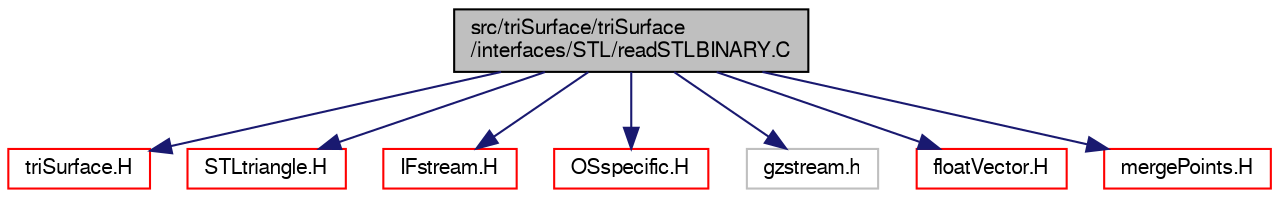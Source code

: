 digraph "src/triSurface/triSurface/interfaces/STL/readSTLBINARY.C"
{
  bgcolor="transparent";
  edge [fontname="FreeSans",fontsize="10",labelfontname="FreeSans",labelfontsize="10"];
  node [fontname="FreeSans",fontsize="10",shape=record];
  Node0 [label="src/triSurface/triSurface\l/interfaces/STL/readSTLBINARY.C",height=0.2,width=0.4,color="black", fillcolor="grey75", style="filled", fontcolor="black"];
  Node0 -> Node1 [color="midnightblue",fontsize="10",style="solid",fontname="FreeSans"];
  Node1 [label="triSurface.H",height=0.2,width=0.4,color="red",URL="$a17024.html"];
  Node0 -> Node166 [color="midnightblue",fontsize="10",style="solid",fontname="FreeSans"];
  Node166 [label="STLtriangle.H",height=0.2,width=0.4,color="red",URL="$a39704.html"];
  Node0 -> Node169 [color="midnightblue",fontsize="10",style="solid",fontname="FreeSans"];
  Node169 [label="IFstream.H",height=0.2,width=0.4,color="red",URL="$a09059.html"];
  Node0 -> Node171 [color="midnightblue",fontsize="10",style="solid",fontname="FreeSans"];
  Node171 [label="OSspecific.H",height=0.2,width=0.4,color="red",URL="$a10370.html",tooltip="Functions used by OpenFOAM that are specific to POSIX compliant operating systems and need to be repl..."];
  Node0 -> Node175 [color="midnightblue",fontsize="10",style="solid",fontname="FreeSans"];
  Node175 [label="gzstream.h",height=0.2,width=0.4,color="grey75"];
  Node0 -> Node176 [color="midnightblue",fontsize="10",style="solid",fontname="FreeSans"];
  Node176 [label="floatVector.H",height=0.2,width=0.4,color="red",URL="$a12806.html"];
  Node0 -> Node177 [color="midnightblue",fontsize="10",style="solid",fontname="FreeSans"];
  Node177 [label="mergePoints.H",height=0.2,width=0.4,color="red",URL="$a11387.html",tooltip="Merge points. See below. "];
}
